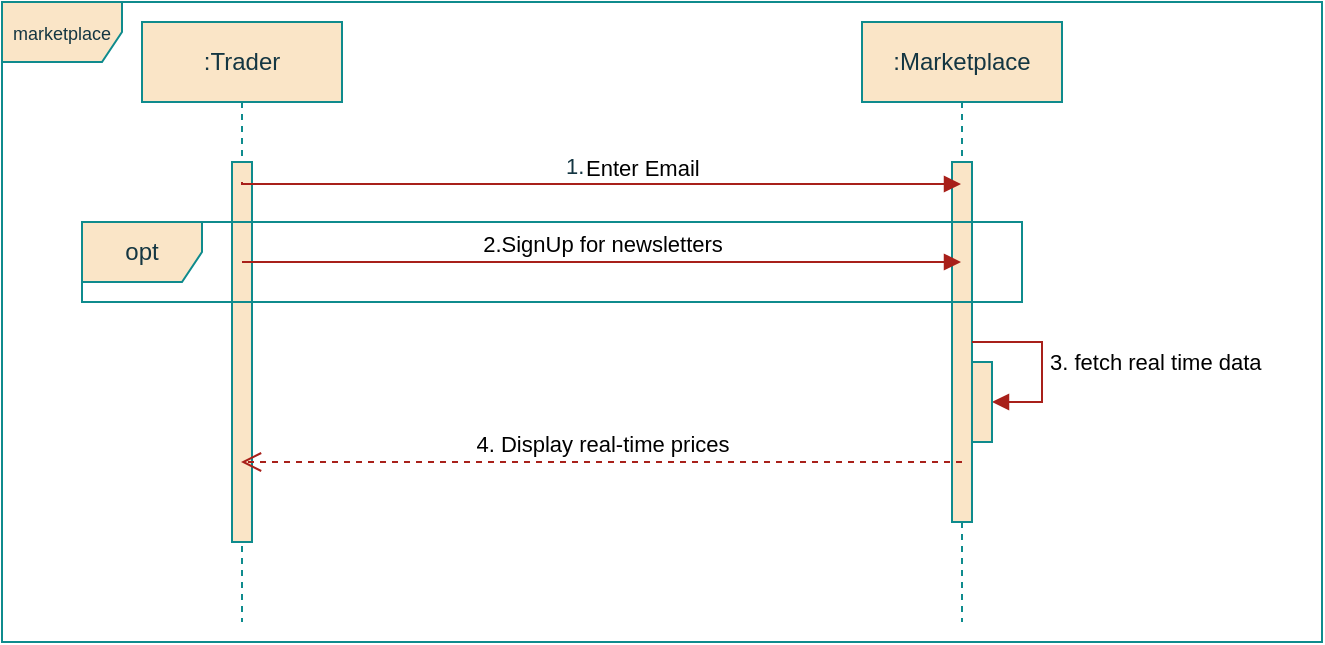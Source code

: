 <mxfile version="24.7.17">
  <diagram name="Page-1" id="2YBvvXClWsGukQMizWep">
    <mxGraphModel dx="794" dy="460" grid="1" gridSize="10" guides="1" tooltips="1" connect="1" arrows="1" fold="1" page="1" pageScale="1" pageWidth="850" pageHeight="1100" math="0" shadow="0">
      <root>
        <mxCell id="0" />
        <mxCell id="1" parent="0" />
        <mxCell id="aM9ryv3xv72pqoxQDRHE-1" value=":Trader" style="shape=umlLifeline;perimeter=lifelinePerimeter;whiteSpace=wrap;html=1;container=0;dropTarget=0;collapsible=0;recursiveResize=0;outlineConnect=0;portConstraint=eastwest;newEdgeStyle={&quot;edgeStyle&quot;:&quot;elbowEdgeStyle&quot;,&quot;elbow&quot;:&quot;vertical&quot;,&quot;curved&quot;:0,&quot;rounded&quot;:0};labelBackgroundColor=none;fillColor=#FAE5C7;strokeColor=#0F8B8D;fontColor=#143642;" parent="1" vertex="1">
          <mxGeometry x="120" y="40" width="100" height="300" as="geometry" />
        </mxCell>
        <mxCell id="aM9ryv3xv72pqoxQDRHE-2" value="" style="html=1;points=[];perimeter=orthogonalPerimeter;outlineConnect=0;targetShapes=umlLifeline;portConstraint=eastwest;newEdgeStyle={&quot;edgeStyle&quot;:&quot;elbowEdgeStyle&quot;,&quot;elbow&quot;:&quot;vertical&quot;,&quot;curved&quot;:0,&quot;rounded&quot;:0};labelBackgroundColor=none;fillColor=#FAE5C7;strokeColor=#0F8B8D;fontColor=#143642;" parent="aM9ryv3xv72pqoxQDRHE-1" vertex="1">
          <mxGeometry x="45" y="70" width="10" height="190" as="geometry" />
        </mxCell>
        <mxCell id="aM9ryv3xv72pqoxQDRHE-5" value=":Marketplace" style="shape=umlLifeline;perimeter=lifelinePerimeter;whiteSpace=wrap;html=1;container=0;dropTarget=0;collapsible=0;recursiveResize=0;outlineConnect=0;portConstraint=eastwest;newEdgeStyle={&quot;edgeStyle&quot;:&quot;elbowEdgeStyle&quot;,&quot;elbow&quot;:&quot;vertical&quot;,&quot;curved&quot;:0,&quot;rounded&quot;:0};labelBackgroundColor=none;fillColor=#FAE5C7;strokeColor=#0F8B8D;fontColor=#143642;" parent="1" vertex="1">
          <mxGeometry x="480" y="40" width="100" height="300" as="geometry" />
        </mxCell>
        <mxCell id="aM9ryv3xv72pqoxQDRHE-6" value="" style="html=1;points=[];perimeter=orthogonalPerimeter;outlineConnect=0;targetShapes=umlLifeline;portConstraint=eastwest;newEdgeStyle={&quot;edgeStyle&quot;:&quot;elbowEdgeStyle&quot;,&quot;elbow&quot;:&quot;vertical&quot;,&quot;curved&quot;:0,&quot;rounded&quot;:0};labelBackgroundColor=none;fillColor=#FAE5C7;strokeColor=#0F8B8D;fontColor=#143642;" parent="aM9ryv3xv72pqoxQDRHE-5" vertex="1">
          <mxGeometry x="45" y="70" width="10" height="180" as="geometry" />
        </mxCell>
        <mxCell id="WWz6eC4Vr3TbJG8rWHC4-9" value="3. fetch real time data" style="html=1;align=left;spacingLeft=2;endArrow=block;rounded=0;edgeStyle=orthogonalEdgeStyle;curved=0;rounded=0;labelBackgroundColor=none;strokeColor=#A8201A;fontColor=default;" edge="1" target="WWz6eC4Vr3TbJG8rWHC4-8" parent="aM9ryv3xv72pqoxQDRHE-5" source="aM9ryv3xv72pqoxQDRHE-6">
          <mxGeometry relative="1" as="geometry">
            <mxPoint x="60" y="90" as="sourcePoint" />
            <Array as="points">
              <mxPoint x="90" y="160" />
              <mxPoint x="90" y="190" />
            </Array>
          </mxGeometry>
        </mxCell>
        <mxCell id="WWz6eC4Vr3TbJG8rWHC4-8" value="" style="html=1;points=[[0,0,0,0,5],[0,1,0,0,-5],[1,0,0,0,5],[1,1,0,0,-5]];perimeter=orthogonalPerimeter;outlineConnect=0;targetShapes=umlLifeline;portConstraint=eastwest;newEdgeStyle={&quot;curved&quot;:0,&quot;rounded&quot;:0};labelBackgroundColor=none;fillColor=#FAE5C7;strokeColor=#0F8B8D;fontColor=#143642;" vertex="1" parent="aM9ryv3xv72pqoxQDRHE-5">
          <mxGeometry x="55" y="170" width="10" height="40" as="geometry" />
        </mxCell>
        <mxCell id="WWz6eC4Vr3TbJG8rWHC4-5" value="Enter Email" style="endArrow=block;endFill=1;html=1;edgeStyle=orthogonalEdgeStyle;align=left;verticalAlign=top;rounded=0;labelBackgroundColor=none;strokeColor=#A8201A;fontColor=default;" edge="1" parent="1" target="aM9ryv3xv72pqoxQDRHE-5">
          <mxGeometry x="-0.051" y="21" relative="1" as="geometry">
            <mxPoint x="170" y="120" as="sourcePoint" />
            <mxPoint x="330" y="120" as="targetPoint" />
            <Array as="points">
              <mxPoint x="170" y="121" />
            </Array>
            <mxPoint as="offset" />
          </mxGeometry>
        </mxCell>
        <mxCell id="WWz6eC4Vr3TbJG8rWHC4-6" value="1." style="edgeLabel;resizable=0;html=1;align=left;verticalAlign=bottom;labelBackgroundColor=none;fontColor=#143642;" connectable="0" vertex="1" parent="WWz6eC4Vr3TbJG8rWHC4-5">
          <mxGeometry x="-1" relative="1" as="geometry">
            <mxPoint x="160" as="offset" />
          </mxGeometry>
        </mxCell>
        <mxCell id="WWz6eC4Vr3TbJG8rWHC4-10" value="4. Display real-time prices" style="html=1;verticalAlign=bottom;endArrow=open;dashed=1;endSize=8;curved=0;rounded=0;labelBackgroundColor=none;strokeColor=#A8201A;fontColor=default;" edge="1" parent="1">
          <mxGeometry relative="1" as="geometry">
            <mxPoint x="530" y="260" as="sourcePoint" />
            <mxPoint x="169.5" y="260" as="targetPoint" />
          </mxGeometry>
        </mxCell>
        <mxCell id="WWz6eC4Vr3TbJG8rWHC4-13" value="2.SignUp for newsletters" style="html=1;verticalAlign=bottom;endArrow=block;curved=0;rounded=0;labelBackgroundColor=none;strokeColor=#A8201A;fontColor=default;" edge="1" parent="1" target="aM9ryv3xv72pqoxQDRHE-5">
          <mxGeometry width="80" relative="1" as="geometry">
            <mxPoint x="170" y="160" as="sourcePoint" />
            <mxPoint x="250" y="160" as="targetPoint" />
          </mxGeometry>
        </mxCell>
        <mxCell id="WWz6eC4Vr3TbJG8rWHC4-14" value="opt" style="shape=umlFrame;whiteSpace=wrap;html=1;pointerEvents=0;labelBackgroundColor=none;fillColor=#FAE5C7;strokeColor=#0F8B8D;fontColor=#143642;" vertex="1" parent="1">
          <mxGeometry x="90" y="140" width="470" height="40" as="geometry" />
        </mxCell>
        <mxCell id="WWz6eC4Vr3TbJG8rWHC4-15" value="&lt;font style=&quot;font-size: 9px;&quot;&gt;marketplace&lt;/font&gt;" style="shape=umlFrame;whiteSpace=wrap;html=1;pointerEvents=0;labelBackgroundColor=none;fillColor=#FAE5C7;strokeColor=#0F8B8D;fontColor=#143642;" vertex="1" parent="1">
          <mxGeometry x="50" y="30" width="660" height="320" as="geometry" />
        </mxCell>
      </root>
    </mxGraphModel>
  </diagram>
</mxfile>
